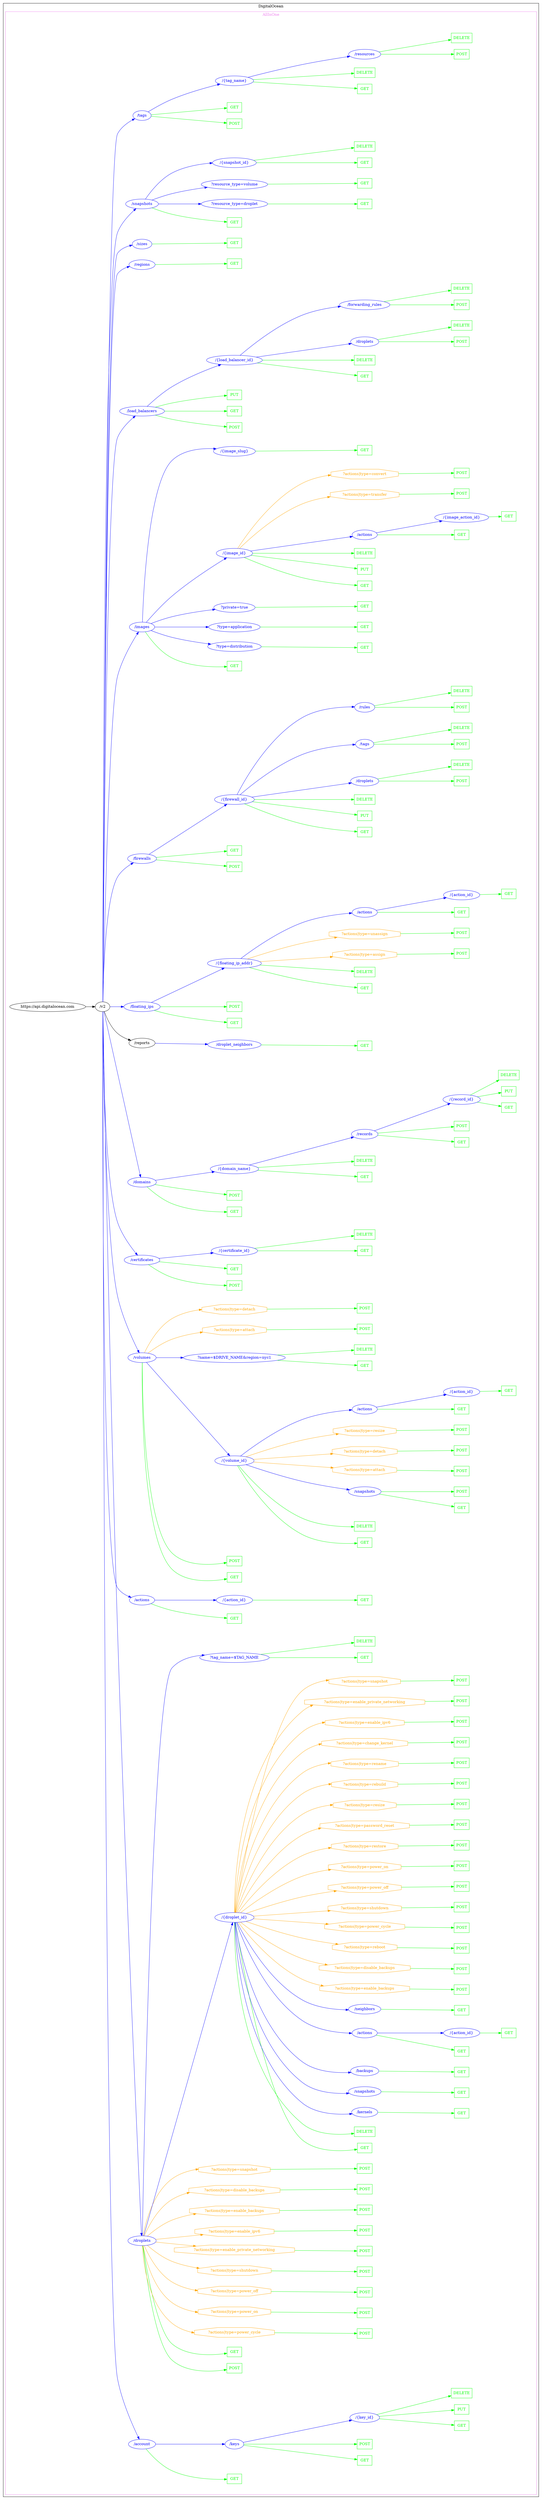 digraph Cloud_Computing_REST_APIs {
rankdir="LR";
subgraph cluster_0 {
label="DigitalOcean"
color=black
fontcolor=black
subgraph cluster_1 {
label="AllInOne"
color=violet
fontcolor=violet
subgraph cluster_2 {
label=""
color=white
fontcolor=white
node2 [label="https://api.digitalocean.com", shape="ellipse", color="black", fontcolor="black"]
node2 -> node3 [color="black", fontcolor="black"]
subgraph cluster_3 {
label=""
color=white
fontcolor=white
node3 [label="/v2", shape="ellipse", color="black", fontcolor="black"]
node3 -> node4 [color="blue", fontcolor="blue"]
subgraph cluster_4 {
label=""
color=white
fontcolor=white
node4 [label="/account", shape="ellipse", color="blue", fontcolor="blue"]
node4 -> node5 [color="green", fontcolor="green"]
subgraph cluster_5 {
label=""
color=white
fontcolor=white
node5 [label="GET", shape="box", color="green", fontcolor="green"]
}
node4 -> node6 [color="blue", fontcolor="blue"]
subgraph cluster_6 {
label=""
color=white
fontcolor=white
node6 [label="/keys", shape="ellipse", color="blue", fontcolor="blue"]
node6 -> node7 [color="green", fontcolor="green"]
subgraph cluster_7 {
label=""
color=white
fontcolor=white
node7 [label="GET", shape="box", color="green", fontcolor="green"]
}
node6 -> node8 [color="green", fontcolor="green"]
subgraph cluster_8 {
label=""
color=white
fontcolor=white
node8 [label="POST", shape="box", color="green", fontcolor="green"]
}
node6 -> node9 [color="blue", fontcolor="blue"]
subgraph cluster_9 {
label=""
color=white
fontcolor=white
node9 [label="/{key_id}", shape="ellipse", color="blue", fontcolor="blue"]
node9 -> node10 [color="green", fontcolor="green"]
subgraph cluster_10 {
label=""
color=white
fontcolor=white
node10 [label="GET", shape="box", color="green", fontcolor="green"]
}
node9 -> node11 [color="green", fontcolor="green"]
subgraph cluster_11 {
label=""
color=white
fontcolor=white
node11 [label="PUT", shape="box", color="green", fontcolor="green"]
}
node9 -> node12 [color="green", fontcolor="green"]
subgraph cluster_12 {
label=""
color=white
fontcolor=white
node12 [label="DELETE", shape="box", color="green", fontcolor="green"]
}
}
}
}
node3 -> node13 [color="blue", fontcolor="blue"]
subgraph cluster_13 {
label=""
color=white
fontcolor=white
node13 [label="/droplets", shape="ellipse", color="blue", fontcolor="blue"]
node13 -> node14 [color="green", fontcolor="green"]
subgraph cluster_14 {
label=""
color=white
fontcolor=white
node14 [label="POST", shape="box", color="green", fontcolor="green"]
}
node13 -> node15 [color="green", fontcolor="green"]
subgraph cluster_15 {
label=""
color=white
fontcolor=white
node15 [label="GET", shape="box", color="green", fontcolor="green"]
}
node13 -> node16 [color="orange", fontcolor="orange"]
subgraph cluster_16 {
label=""
color=white
fontcolor=white
node16 [label="?actions|type=power_cycle", shape="octagon", color="orange", fontcolor="orange"]
node16 -> node17 [color="green", fontcolor="green"]
subgraph cluster_17 {
label=""
color=white
fontcolor=white
node17 [label="POST", shape="box", color="green", fontcolor="green"]
}
}
node13 -> node18 [color="orange", fontcolor="orange"]
subgraph cluster_18 {
label=""
color=white
fontcolor=white
node18 [label="?actions|type=power_on", shape="octagon", color="orange", fontcolor="orange"]
node18 -> node19 [color="green", fontcolor="green"]
subgraph cluster_19 {
label=""
color=white
fontcolor=white
node19 [label="POST", shape="box", color="green", fontcolor="green"]
}
}
node13 -> node20 [color="orange", fontcolor="orange"]
subgraph cluster_20 {
label=""
color=white
fontcolor=white
node20 [label="?actions|type=power_off", shape="octagon", color="orange", fontcolor="orange"]
node20 -> node21 [color="green", fontcolor="green"]
subgraph cluster_21 {
label=""
color=white
fontcolor=white
node21 [label="POST", shape="box", color="green", fontcolor="green"]
}
}
node13 -> node22 [color="orange", fontcolor="orange"]
subgraph cluster_22 {
label=""
color=white
fontcolor=white
node22 [label="?actions|type=shutdown", shape="octagon", color="orange", fontcolor="orange"]
node22 -> node23 [color="green", fontcolor="green"]
subgraph cluster_23 {
label=""
color=white
fontcolor=white
node23 [label="POST", shape="box", color="green", fontcolor="green"]
}
}
node13 -> node24 [color="orange", fontcolor="orange"]
subgraph cluster_24 {
label=""
color=white
fontcolor=white
node24 [label="?actions|type=enable_private_networking", shape="octagon", color="orange", fontcolor="orange"]
node24 -> node25 [color="green", fontcolor="green"]
subgraph cluster_25 {
label=""
color=white
fontcolor=white
node25 [label="POST", shape="box", color="green", fontcolor="green"]
}
}
node13 -> node26 [color="orange", fontcolor="orange"]
subgraph cluster_26 {
label=""
color=white
fontcolor=white
node26 [label="?actions|type=enable_ipv6", shape="octagon", color="orange", fontcolor="orange"]
node26 -> node27 [color="green", fontcolor="green"]
subgraph cluster_27 {
label=""
color=white
fontcolor=white
node27 [label="POST", shape="box", color="green", fontcolor="green"]
}
}
node13 -> node28 [color="orange", fontcolor="orange"]
subgraph cluster_28 {
label=""
color=white
fontcolor=white
node28 [label="?actions|type=enable_backups", shape="octagon", color="orange", fontcolor="orange"]
node28 -> node29 [color="green", fontcolor="green"]
subgraph cluster_29 {
label=""
color=white
fontcolor=white
node29 [label="POST", shape="box", color="green", fontcolor="green"]
}
}
node13 -> node30 [color="orange", fontcolor="orange"]
subgraph cluster_30 {
label=""
color=white
fontcolor=white
node30 [label="?actions|type=disable_backups", shape="octagon", color="orange", fontcolor="orange"]
node30 -> node31 [color="green", fontcolor="green"]
subgraph cluster_31 {
label=""
color=white
fontcolor=white
node31 [label="POST", shape="box", color="green", fontcolor="green"]
}
}
node13 -> node32 [color="orange", fontcolor="orange"]
subgraph cluster_32 {
label=""
color=white
fontcolor=white
node32 [label="?actions|type=snapshot", shape="octagon", color="orange", fontcolor="orange"]
node32 -> node33 [color="green", fontcolor="green"]
subgraph cluster_33 {
label=""
color=white
fontcolor=white
node33 [label="POST", shape="box", color="green", fontcolor="green"]
}
}
node13 -> node34 [color="blue", fontcolor="blue"]
subgraph cluster_34 {
label=""
color=white
fontcolor=white
node34 [label="/{droplet_id}", shape="ellipse", color="blue", fontcolor="blue"]
node34 -> node35 [color="green", fontcolor="green"]
subgraph cluster_35 {
label=""
color=white
fontcolor=white
node35 [label="GET", shape="box", color="green", fontcolor="green"]
}
node34 -> node36 [color="green", fontcolor="green"]
subgraph cluster_36 {
label=""
color=white
fontcolor=white
node36 [label="DELETE", shape="box", color="green", fontcolor="green"]
}
node34 -> node37 [color="blue", fontcolor="blue"]
subgraph cluster_37 {
label=""
color=white
fontcolor=white
node37 [label="/kernels", shape="ellipse", color="blue", fontcolor="blue"]
node37 -> node38 [color="green", fontcolor="green"]
subgraph cluster_38 {
label=""
color=white
fontcolor=white
node38 [label="GET", shape="box", color="green", fontcolor="green"]
}
}
node34 -> node39 [color="blue", fontcolor="blue"]
subgraph cluster_39 {
label=""
color=white
fontcolor=white
node39 [label="/snapshots", shape="ellipse", color="blue", fontcolor="blue"]
node39 -> node40 [color="green", fontcolor="green"]
subgraph cluster_40 {
label=""
color=white
fontcolor=white
node40 [label="GET", shape="box", color="green", fontcolor="green"]
}
}
node34 -> node41 [color="blue", fontcolor="blue"]
subgraph cluster_41 {
label=""
color=white
fontcolor=white
node41 [label="/backups", shape="ellipse", color="blue", fontcolor="blue"]
node41 -> node42 [color="green", fontcolor="green"]
subgraph cluster_42 {
label=""
color=white
fontcolor=white
node42 [label="GET", shape="box", color="green", fontcolor="green"]
}
}
node34 -> node43 [color="blue", fontcolor="blue"]
subgraph cluster_43 {
label=""
color=white
fontcolor=white
node43 [label="/actions", shape="ellipse", color="blue", fontcolor="blue"]
node43 -> node44 [color="green", fontcolor="green"]
subgraph cluster_44 {
label=""
color=white
fontcolor=white
node44 [label="GET", shape="box", color="green", fontcolor="green"]
}
node43 -> node45 [color="blue", fontcolor="blue"]
subgraph cluster_45 {
label=""
color=white
fontcolor=white
node45 [label="/{action_id}", shape="ellipse", color="blue", fontcolor="blue"]
node45 -> node46 [color="green", fontcolor="green"]
subgraph cluster_46 {
label=""
color=white
fontcolor=white
node46 [label="GET", shape="box", color="green", fontcolor="green"]
}
}
}
node34 -> node47 [color="blue", fontcolor="blue"]
subgraph cluster_47 {
label=""
color=white
fontcolor=white
node47 [label="/neighbors", shape="ellipse", color="blue", fontcolor="blue"]
node47 -> node48 [color="green", fontcolor="green"]
subgraph cluster_48 {
label=""
color=white
fontcolor=white
node48 [label="GET", shape="box", color="green", fontcolor="green"]
}
}
node34 -> node49 [color="orange", fontcolor="orange"]
subgraph cluster_49 {
label=""
color=white
fontcolor=white
node49 [label="?actions|type=enable_backups", shape="octagon", color="orange", fontcolor="orange"]
node49 -> node50 [color="green", fontcolor="green"]
subgraph cluster_50 {
label=""
color=white
fontcolor=white
node50 [label="POST", shape="box", color="green", fontcolor="green"]
}
}
node34 -> node51 [color="orange", fontcolor="orange"]
subgraph cluster_51 {
label=""
color=white
fontcolor=white
node51 [label="?actions|type=disable_backups", shape="octagon", color="orange", fontcolor="orange"]
node51 -> node52 [color="green", fontcolor="green"]
subgraph cluster_52 {
label=""
color=white
fontcolor=white
node52 [label="POST", shape="box", color="green", fontcolor="green"]
}
}
node34 -> node53 [color="orange", fontcolor="orange"]
subgraph cluster_53 {
label=""
color=white
fontcolor=white
node53 [label="?actions|type=reboot", shape="octagon", color="orange", fontcolor="orange"]
node53 -> node54 [color="green", fontcolor="green"]
subgraph cluster_54 {
label=""
color=white
fontcolor=white
node54 [label="POST", shape="box", color="green", fontcolor="green"]
}
}
node34 -> node55 [color="orange", fontcolor="orange"]
subgraph cluster_55 {
label=""
color=white
fontcolor=white
node55 [label="?actions|type=power_cycle", shape="octagon", color="orange", fontcolor="orange"]
node55 -> node56 [color="green", fontcolor="green"]
subgraph cluster_56 {
label=""
color=white
fontcolor=white
node56 [label="POST", shape="box", color="green", fontcolor="green"]
}
}
node34 -> node57 [color="orange", fontcolor="orange"]
subgraph cluster_57 {
label=""
color=white
fontcolor=white
node57 [label="?actions|type=shutdown", shape="octagon", color="orange", fontcolor="orange"]
node57 -> node58 [color="green", fontcolor="green"]
subgraph cluster_58 {
label=""
color=white
fontcolor=white
node58 [label="POST", shape="box", color="green", fontcolor="green"]
}
}
node34 -> node59 [color="orange", fontcolor="orange"]
subgraph cluster_59 {
label=""
color=white
fontcolor=white
node59 [label="?actions|type=power_off", shape="octagon", color="orange", fontcolor="orange"]
node59 -> node60 [color="green", fontcolor="green"]
subgraph cluster_60 {
label=""
color=white
fontcolor=white
node60 [label="POST", shape="box", color="green", fontcolor="green"]
}
}
node34 -> node61 [color="orange", fontcolor="orange"]
subgraph cluster_61 {
label=""
color=white
fontcolor=white
node61 [label="?actions|type=power_on", shape="octagon", color="orange", fontcolor="orange"]
node61 -> node62 [color="green", fontcolor="green"]
subgraph cluster_62 {
label=""
color=white
fontcolor=white
node62 [label="POST", shape="box", color="green", fontcolor="green"]
}
}
node34 -> node63 [color="orange", fontcolor="orange"]
subgraph cluster_63 {
label=""
color=white
fontcolor=white
node63 [label="?actions|type=restore", shape="octagon", color="orange", fontcolor="orange"]
node63 -> node64 [color="green", fontcolor="green"]
subgraph cluster_64 {
label=""
color=white
fontcolor=white
node64 [label="POST", shape="box", color="green", fontcolor="green"]
}
}
node34 -> node65 [color="orange", fontcolor="orange"]
subgraph cluster_65 {
label=""
color=white
fontcolor=white
node65 [label="?actions|type=password_reset", shape="octagon", color="orange", fontcolor="orange"]
node65 -> node66 [color="green", fontcolor="green"]
subgraph cluster_66 {
label=""
color=white
fontcolor=white
node66 [label="POST", shape="box", color="green", fontcolor="green"]
}
}
node34 -> node67 [color="orange", fontcolor="orange"]
subgraph cluster_67 {
label=""
color=white
fontcolor=white
node67 [label="?actions|type=resize", shape="octagon", color="orange", fontcolor="orange"]
node67 -> node68 [color="green", fontcolor="green"]
subgraph cluster_68 {
label=""
color=white
fontcolor=white
node68 [label="POST", shape="box", color="green", fontcolor="green"]
}
}
node34 -> node69 [color="orange", fontcolor="orange"]
subgraph cluster_69 {
label=""
color=white
fontcolor=white
node69 [label="?actions|type=rebuild", shape="octagon", color="orange", fontcolor="orange"]
node69 -> node70 [color="green", fontcolor="green"]
subgraph cluster_70 {
label=""
color=white
fontcolor=white
node70 [label="POST", shape="box", color="green", fontcolor="green"]
}
}
node34 -> node71 [color="orange", fontcolor="orange"]
subgraph cluster_71 {
label=""
color=white
fontcolor=white
node71 [label="?actions|type=rename", shape="octagon", color="orange", fontcolor="orange"]
node71 -> node72 [color="green", fontcolor="green"]
subgraph cluster_72 {
label=""
color=white
fontcolor=white
node72 [label="POST", shape="box", color="green", fontcolor="green"]
}
}
node34 -> node73 [color="orange", fontcolor="orange"]
subgraph cluster_73 {
label=""
color=white
fontcolor=white
node73 [label="?actions|type=change_kernel", shape="octagon", color="orange", fontcolor="orange"]
node73 -> node74 [color="green", fontcolor="green"]
subgraph cluster_74 {
label=""
color=white
fontcolor=white
node74 [label="POST", shape="box", color="green", fontcolor="green"]
}
}
node34 -> node75 [color="orange", fontcolor="orange"]
subgraph cluster_75 {
label=""
color=white
fontcolor=white
node75 [label="?actions|type=enable_ipv6", shape="octagon", color="orange", fontcolor="orange"]
node75 -> node76 [color="green", fontcolor="green"]
subgraph cluster_76 {
label=""
color=white
fontcolor=white
node76 [label="POST", shape="box", color="green", fontcolor="green"]
}
}
node34 -> node77 [color="orange", fontcolor="orange"]
subgraph cluster_77 {
label=""
color=white
fontcolor=white
node77 [label="?actions|type=enable_private_networking", shape="octagon", color="orange", fontcolor="orange"]
node77 -> node78 [color="green", fontcolor="green"]
subgraph cluster_78 {
label=""
color=white
fontcolor=white
node78 [label="POST", shape="box", color="green", fontcolor="green"]
}
}
node34 -> node79 [color="orange", fontcolor="orange"]
subgraph cluster_79 {
label=""
color=white
fontcolor=white
node79 [label="?actions|type=snapshot", shape="octagon", color="orange", fontcolor="orange"]
node79 -> node80 [color="green", fontcolor="green"]
subgraph cluster_80 {
label=""
color=white
fontcolor=white
node80 [label="POST", shape="box", color="green", fontcolor="green"]
}
}
}
node13 -> node81 [color="blue", fontcolor="blue"]
subgraph cluster_81 {
label=""
color=white
fontcolor=white
node81 [label="?tag_name=$TAG_NAME", shape="ellipse", color="blue", fontcolor="blue"]
node81 -> node82 [color="green", fontcolor="green"]
subgraph cluster_82 {
label=""
color=white
fontcolor=white
node82 [label="GET", shape="box", color="green", fontcolor="green"]
}
node81 -> node83 [color="green", fontcolor="green"]
subgraph cluster_83 {
label=""
color=white
fontcolor=white
node83 [label="DELETE", shape="box", color="green", fontcolor="green"]
}
}
}
node3 -> node84 [color="blue", fontcolor="blue"]
subgraph cluster_84 {
label=""
color=white
fontcolor=white
node84 [label="/actions", shape="ellipse", color="blue", fontcolor="blue"]
node84 -> node85 [color="green", fontcolor="green"]
subgraph cluster_85 {
label=""
color=white
fontcolor=white
node85 [label="GET", shape="box", color="green", fontcolor="green"]
}
node84 -> node86 [color="blue", fontcolor="blue"]
subgraph cluster_86 {
label=""
color=white
fontcolor=white
node86 [label="/{action_id}", shape="ellipse", color="blue", fontcolor="blue"]
node86 -> node87 [color="green", fontcolor="green"]
subgraph cluster_87 {
label=""
color=white
fontcolor=white
node87 [label="GET", shape="box", color="green", fontcolor="green"]
}
}
}
node3 -> node88 [color="blue", fontcolor="blue"]
subgraph cluster_88 {
label=""
color=white
fontcolor=white
node88 [label="/volumes", shape="ellipse", color="blue", fontcolor="blue"]
node88 -> node89 [color="green", fontcolor="green"]
subgraph cluster_89 {
label=""
color=white
fontcolor=white
node89 [label="GET", shape="box", color="green", fontcolor="green"]
}
node88 -> node90 [color="green", fontcolor="green"]
subgraph cluster_90 {
label=""
color=white
fontcolor=white
node90 [label="POST", shape="box", color="green", fontcolor="green"]
}
node88 -> node91 [color="blue", fontcolor="blue"]
subgraph cluster_91 {
label=""
color=white
fontcolor=white
node91 [label="/{volume_id}", shape="ellipse", color="blue", fontcolor="blue"]
node91 -> node92 [color="green", fontcolor="green"]
subgraph cluster_92 {
label=""
color=white
fontcolor=white
node92 [label="GET", shape="box", color="green", fontcolor="green"]
}
node91 -> node93 [color="green", fontcolor="green"]
subgraph cluster_93 {
label=""
color=white
fontcolor=white
node93 [label="DELETE", shape="box", color="green", fontcolor="green"]
}
node91 -> node94 [color="blue", fontcolor="blue"]
subgraph cluster_94 {
label=""
color=white
fontcolor=white
node94 [label="/snapshots", shape="ellipse", color="blue", fontcolor="blue"]
node94 -> node95 [color="green", fontcolor="green"]
subgraph cluster_95 {
label=""
color=white
fontcolor=white
node95 [label="GET", shape="box", color="green", fontcolor="green"]
}
node94 -> node96 [color="green", fontcolor="green"]
subgraph cluster_96 {
label=""
color=white
fontcolor=white
node96 [label="POST", shape="box", color="green", fontcolor="green"]
}
}
node91 -> node97 [color="orange", fontcolor="orange"]
subgraph cluster_97 {
label=""
color=white
fontcolor=white
node97 [label="?actions|type=attach", shape="octagon", color="orange", fontcolor="orange"]
node97 -> node98 [color="green", fontcolor="green"]
subgraph cluster_98 {
label=""
color=white
fontcolor=white
node98 [label="POST", shape="box", color="green", fontcolor="green"]
}
}
node91 -> node99 [color="orange", fontcolor="orange"]
subgraph cluster_99 {
label=""
color=white
fontcolor=white
node99 [label="?actions|type=detach", shape="octagon", color="orange", fontcolor="orange"]
node99 -> node100 [color="green", fontcolor="green"]
subgraph cluster_100 {
label=""
color=white
fontcolor=white
node100 [label="POST", shape="box", color="green", fontcolor="green"]
}
}
node91 -> node101 [color="orange", fontcolor="orange"]
subgraph cluster_101 {
label=""
color=white
fontcolor=white
node101 [label="?actions|type=resize", shape="octagon", color="orange", fontcolor="orange"]
node101 -> node102 [color="green", fontcolor="green"]
subgraph cluster_102 {
label=""
color=white
fontcolor=white
node102 [label="POST", shape="box", color="green", fontcolor="green"]
}
}
node91 -> node103 [color="blue", fontcolor="blue"]
subgraph cluster_103 {
label=""
color=white
fontcolor=white
node103 [label="/actions", shape="ellipse", color="blue", fontcolor="blue"]
node103 -> node104 [color="green", fontcolor="green"]
subgraph cluster_104 {
label=""
color=white
fontcolor=white
node104 [label="GET", shape="box", color="green", fontcolor="green"]
}
node103 -> node105 [color="blue", fontcolor="blue"]
subgraph cluster_105 {
label=""
color=white
fontcolor=white
node105 [label="/{action_id}", shape="ellipse", color="blue", fontcolor="blue"]
node105 -> node106 [color="green", fontcolor="green"]
subgraph cluster_106 {
label=""
color=white
fontcolor=white
node106 [label="GET", shape="box", color="green", fontcolor="green"]
}
}
}
}
node88 -> node107 [color="blue", fontcolor="blue"]
subgraph cluster_107 {
label=""
color=white
fontcolor=white
node107 [label="?name=$DRIVE_NAME&region=nyc1", shape="ellipse", color="blue", fontcolor="blue"]
node107 -> node108 [color="green", fontcolor="green"]
subgraph cluster_108 {
label=""
color=white
fontcolor=white
node108 [label="GET", shape="box", color="green", fontcolor="green"]
}
node107 -> node109 [color="green", fontcolor="green"]
subgraph cluster_109 {
label=""
color=white
fontcolor=white
node109 [label="DELETE", shape="box", color="green", fontcolor="green"]
}
}
node88 -> node110 [color="orange", fontcolor="orange"]
subgraph cluster_110 {
label=""
color=white
fontcolor=white
node110 [label="?actions|type=attach", shape="octagon", color="orange", fontcolor="orange"]
node110 -> node111 [color="green", fontcolor="green"]
subgraph cluster_111 {
label=""
color=white
fontcolor=white
node111 [label="POST", shape="box", color="green", fontcolor="green"]
}
}
node88 -> node112 [color="orange", fontcolor="orange"]
subgraph cluster_112 {
label=""
color=white
fontcolor=white
node112 [label="?actions|type=detach", shape="octagon", color="orange", fontcolor="orange"]
node112 -> node113 [color="green", fontcolor="green"]
subgraph cluster_113 {
label=""
color=white
fontcolor=white
node113 [label="POST", shape="box", color="green", fontcolor="green"]
}
}
}
node3 -> node114 [color="blue", fontcolor="blue"]
subgraph cluster_114 {
label=""
color=white
fontcolor=white
node114 [label="/certificates", shape="ellipse", color="blue", fontcolor="blue"]
node114 -> node115 [color="green", fontcolor="green"]
subgraph cluster_115 {
label=""
color=white
fontcolor=white
node115 [label="POST", shape="box", color="green", fontcolor="green"]
}
node114 -> node116 [color="green", fontcolor="green"]
subgraph cluster_116 {
label=""
color=white
fontcolor=white
node116 [label="GET", shape="box", color="green", fontcolor="green"]
}
node114 -> node117 [color="blue", fontcolor="blue"]
subgraph cluster_117 {
label=""
color=white
fontcolor=white
node117 [label="/{certificate_id}", shape="ellipse", color="blue", fontcolor="blue"]
node117 -> node118 [color="green", fontcolor="green"]
subgraph cluster_118 {
label=""
color=white
fontcolor=white
node118 [label="GET", shape="box", color="green", fontcolor="green"]
}
node117 -> node119 [color="green", fontcolor="green"]
subgraph cluster_119 {
label=""
color=white
fontcolor=white
node119 [label="DELETE", shape="box", color="green", fontcolor="green"]
}
}
}
node3 -> node120 [color="blue", fontcolor="blue"]
subgraph cluster_120 {
label=""
color=white
fontcolor=white
node120 [label="/domains", shape="ellipse", color="blue", fontcolor="blue"]
node120 -> node121 [color="green", fontcolor="green"]
subgraph cluster_121 {
label=""
color=white
fontcolor=white
node121 [label="GET", shape="box", color="green", fontcolor="green"]
}
node120 -> node122 [color="green", fontcolor="green"]
subgraph cluster_122 {
label=""
color=white
fontcolor=white
node122 [label="POST", shape="box", color="green", fontcolor="green"]
}
node120 -> node123 [color="blue", fontcolor="blue"]
subgraph cluster_123 {
label=""
color=white
fontcolor=white
node123 [label="/{domain_name}", shape="ellipse", color="blue", fontcolor="blue"]
node123 -> node124 [color="green", fontcolor="green"]
subgraph cluster_124 {
label=""
color=white
fontcolor=white
node124 [label="GET", shape="box", color="green", fontcolor="green"]
}
node123 -> node125 [color="green", fontcolor="green"]
subgraph cluster_125 {
label=""
color=white
fontcolor=white
node125 [label="DELETE", shape="box", color="green", fontcolor="green"]
}
node123 -> node126 [color="blue", fontcolor="blue"]
subgraph cluster_126 {
label=""
color=white
fontcolor=white
node126 [label="/records", shape="ellipse", color="blue", fontcolor="blue"]
node126 -> node127 [color="green", fontcolor="green"]
subgraph cluster_127 {
label=""
color=white
fontcolor=white
node127 [label="GET", shape="box", color="green", fontcolor="green"]
}
node126 -> node128 [color="green", fontcolor="green"]
subgraph cluster_128 {
label=""
color=white
fontcolor=white
node128 [label="POST", shape="box", color="green", fontcolor="green"]
}
node126 -> node129 [color="blue", fontcolor="blue"]
subgraph cluster_129 {
label=""
color=white
fontcolor=white
node129 [label="/{record_id}", shape="ellipse", color="blue", fontcolor="blue"]
node129 -> node130 [color="green", fontcolor="green"]
subgraph cluster_130 {
label=""
color=white
fontcolor=white
node130 [label="GET", shape="box", color="green", fontcolor="green"]
}
node129 -> node131 [color="green", fontcolor="green"]
subgraph cluster_131 {
label=""
color=white
fontcolor=white
node131 [label="PUT", shape="box", color="green", fontcolor="green"]
}
node129 -> node132 [color="green", fontcolor="green"]
subgraph cluster_132 {
label=""
color=white
fontcolor=white
node132 [label="DELETE", shape="box", color="green", fontcolor="green"]
}
}
}
}
}
node3 -> node133 [color="black", fontcolor="black"]
subgraph cluster_133 {
label=""
color=white
fontcolor=white
node133 [label="/reports", shape="ellipse", color="black", fontcolor="black"]
node133 -> node134 [color="blue", fontcolor="blue"]
subgraph cluster_134 {
label=""
color=white
fontcolor=white
node134 [label="/droplet_neighbors", shape="ellipse", color="blue", fontcolor="blue"]
node134 -> node135 [color="green", fontcolor="green"]
subgraph cluster_135 {
label=""
color=white
fontcolor=white
node135 [label="GET", shape="box", color="green", fontcolor="green"]
}
}
}
node3 -> node136 [color="blue", fontcolor="blue"]
subgraph cluster_136 {
label=""
color=white
fontcolor=white
node136 [label="/floating_ips", shape="ellipse", color="blue", fontcolor="blue"]
node136 -> node137 [color="green", fontcolor="green"]
subgraph cluster_137 {
label=""
color=white
fontcolor=white
node137 [label="GET", shape="box", color="green", fontcolor="green"]
}
node136 -> node138 [color="green", fontcolor="green"]
subgraph cluster_138 {
label=""
color=white
fontcolor=white
node138 [label="POST", shape="box", color="green", fontcolor="green"]
}
node136 -> node139 [color="blue", fontcolor="blue"]
subgraph cluster_139 {
label=""
color=white
fontcolor=white
node139 [label="/{floating_ip_addr}", shape="ellipse", color="blue", fontcolor="blue"]
node139 -> node140 [color="green", fontcolor="green"]
subgraph cluster_140 {
label=""
color=white
fontcolor=white
node140 [label="GET", shape="box", color="green", fontcolor="green"]
}
node139 -> node141 [color="green", fontcolor="green"]
subgraph cluster_141 {
label=""
color=white
fontcolor=white
node141 [label="DELETE", shape="box", color="green", fontcolor="green"]
}
node139 -> node142 [color="orange", fontcolor="orange"]
subgraph cluster_142 {
label=""
color=white
fontcolor=white
node142 [label="?actions|type=assign", shape="octagon", color="orange", fontcolor="orange"]
node142 -> node143 [color="green", fontcolor="green"]
subgraph cluster_143 {
label=""
color=white
fontcolor=white
node143 [label="POST", shape="box", color="green", fontcolor="green"]
}
}
node139 -> node144 [color="orange", fontcolor="orange"]
subgraph cluster_144 {
label=""
color=white
fontcolor=white
node144 [label="?actions|type=unassign", shape="octagon", color="orange", fontcolor="orange"]
node144 -> node145 [color="green", fontcolor="green"]
subgraph cluster_145 {
label=""
color=white
fontcolor=white
node145 [label="POST", shape="box", color="green", fontcolor="green"]
}
}
node139 -> node146 [color="blue", fontcolor="blue"]
subgraph cluster_146 {
label=""
color=white
fontcolor=white
node146 [label="/actions", shape="ellipse", color="blue", fontcolor="blue"]
node146 -> node147 [color="green", fontcolor="green"]
subgraph cluster_147 {
label=""
color=white
fontcolor=white
node147 [label="GET", shape="box", color="green", fontcolor="green"]
}
node146 -> node148 [color="blue", fontcolor="blue"]
subgraph cluster_148 {
label=""
color=white
fontcolor=white
node148 [label="/{action_id}", shape="ellipse", color="blue", fontcolor="blue"]
node148 -> node149 [color="green", fontcolor="green"]
subgraph cluster_149 {
label=""
color=white
fontcolor=white
node149 [label="GET", shape="box", color="green", fontcolor="green"]
}
}
}
}
}
node3 -> node150 [color="blue", fontcolor="blue"]
subgraph cluster_150 {
label=""
color=white
fontcolor=white
node150 [label="/firewalls", shape="ellipse", color="blue", fontcolor="blue"]
node150 -> node151 [color="green", fontcolor="green"]
subgraph cluster_151 {
label=""
color=white
fontcolor=white
node151 [label="POST", shape="box", color="green", fontcolor="green"]
}
node150 -> node152 [color="green", fontcolor="green"]
subgraph cluster_152 {
label=""
color=white
fontcolor=white
node152 [label="GET", shape="box", color="green", fontcolor="green"]
}
node150 -> node153 [color="blue", fontcolor="blue"]
subgraph cluster_153 {
label=""
color=white
fontcolor=white
node153 [label="/{firewall_id}", shape="ellipse", color="blue", fontcolor="blue"]
node153 -> node154 [color="green", fontcolor="green"]
subgraph cluster_154 {
label=""
color=white
fontcolor=white
node154 [label="GET", shape="box", color="green", fontcolor="green"]
}
node153 -> node155 [color="green", fontcolor="green"]
subgraph cluster_155 {
label=""
color=white
fontcolor=white
node155 [label="PUT", shape="box", color="green", fontcolor="green"]
}
node153 -> node156 [color="green", fontcolor="green"]
subgraph cluster_156 {
label=""
color=white
fontcolor=white
node156 [label="DELETE", shape="box", color="green", fontcolor="green"]
}
node153 -> node157 [color="blue", fontcolor="blue"]
subgraph cluster_157 {
label=""
color=white
fontcolor=white
node157 [label="/droplets", shape="ellipse", color="blue", fontcolor="blue"]
node157 -> node158 [color="green", fontcolor="green"]
subgraph cluster_158 {
label=""
color=white
fontcolor=white
node158 [label="POST", shape="box", color="green", fontcolor="green"]
}
node157 -> node159 [color="green", fontcolor="green"]
subgraph cluster_159 {
label=""
color=white
fontcolor=white
node159 [label="DELETE", shape="box", color="green", fontcolor="green"]
}
}
node153 -> node160 [color="blue", fontcolor="blue"]
subgraph cluster_160 {
label=""
color=white
fontcolor=white
node160 [label="/tags", shape="ellipse", color="blue", fontcolor="blue"]
node160 -> node161 [color="green", fontcolor="green"]
subgraph cluster_161 {
label=""
color=white
fontcolor=white
node161 [label="POST", shape="box", color="green", fontcolor="green"]
}
node160 -> node162 [color="green", fontcolor="green"]
subgraph cluster_162 {
label=""
color=white
fontcolor=white
node162 [label="DELETE", shape="box", color="green", fontcolor="green"]
}
}
node153 -> node163 [color="blue", fontcolor="blue"]
subgraph cluster_163 {
label=""
color=white
fontcolor=white
node163 [label="/rules", shape="ellipse", color="blue", fontcolor="blue"]
node163 -> node164 [color="green", fontcolor="green"]
subgraph cluster_164 {
label=""
color=white
fontcolor=white
node164 [label="POST", shape="box", color="green", fontcolor="green"]
}
node163 -> node165 [color="green", fontcolor="green"]
subgraph cluster_165 {
label=""
color=white
fontcolor=white
node165 [label="DELETE", shape="box", color="green", fontcolor="green"]
}
}
}
}
node3 -> node166 [color="blue", fontcolor="blue"]
subgraph cluster_166 {
label=""
color=white
fontcolor=white
node166 [label="/images", shape="ellipse", color="blue", fontcolor="blue"]
node166 -> node167 [color="green", fontcolor="green"]
subgraph cluster_167 {
label=""
color=white
fontcolor=white
node167 [label="GET", shape="box", color="green", fontcolor="green"]
}
node166 -> node168 [color="blue", fontcolor="blue"]
subgraph cluster_168 {
label=""
color=white
fontcolor=white
node168 [label="?type=distribution", shape="ellipse", color="blue", fontcolor="blue"]
node168 -> node169 [color="green", fontcolor="green"]
subgraph cluster_169 {
label=""
color=white
fontcolor=white
node169 [label="GET", shape="box", color="green", fontcolor="green"]
}
}
node166 -> node170 [color="blue", fontcolor="blue"]
subgraph cluster_170 {
label=""
color=white
fontcolor=white
node170 [label="?type=application", shape="ellipse", color="blue", fontcolor="blue"]
node170 -> node171 [color="green", fontcolor="green"]
subgraph cluster_171 {
label=""
color=white
fontcolor=white
node171 [label="GET", shape="box", color="green", fontcolor="green"]
}
}
node166 -> node172 [color="blue", fontcolor="blue"]
subgraph cluster_172 {
label=""
color=white
fontcolor=white
node172 [label="?private=true", shape="ellipse", color="blue", fontcolor="blue"]
node172 -> node173 [color="green", fontcolor="green"]
subgraph cluster_173 {
label=""
color=white
fontcolor=white
node173 [label="GET", shape="box", color="green", fontcolor="green"]
}
}
node166 -> node174 [color="blue", fontcolor="blue"]
subgraph cluster_174 {
label=""
color=white
fontcolor=white
node174 [label="/{image_id}", shape="ellipse", color="blue", fontcolor="blue"]
node174 -> node175 [color="green", fontcolor="green"]
subgraph cluster_175 {
label=""
color=white
fontcolor=white
node175 [label="GET", shape="box", color="green", fontcolor="green"]
}
node174 -> node176 [color="green", fontcolor="green"]
subgraph cluster_176 {
label=""
color=white
fontcolor=white
node176 [label="PUT", shape="box", color="green", fontcolor="green"]
}
node174 -> node177 [color="green", fontcolor="green"]
subgraph cluster_177 {
label=""
color=white
fontcolor=white
node177 [label="DELETE", shape="box", color="green", fontcolor="green"]
}
node174 -> node178 [color="blue", fontcolor="blue"]
subgraph cluster_178 {
label=""
color=white
fontcolor=white
node178 [label="/actions", shape="ellipse", color="blue", fontcolor="blue"]
node178 -> node179 [color="green", fontcolor="green"]
subgraph cluster_179 {
label=""
color=white
fontcolor=white
node179 [label="GET", shape="box", color="green", fontcolor="green"]
}
node178 -> node180 [color="blue", fontcolor="blue"]
subgraph cluster_180 {
label=""
color=white
fontcolor=white
node180 [label="/{image_action_id}", shape="ellipse", color="blue", fontcolor="blue"]
node180 -> node181 [color="green", fontcolor="green"]
subgraph cluster_181 {
label=""
color=white
fontcolor=white
node181 [label="GET", shape="box", color="green", fontcolor="green"]
}
}
}
node174 -> node182 [color="orange", fontcolor="orange"]
subgraph cluster_182 {
label=""
color=white
fontcolor=white
node182 [label="?actions|type=transfer", shape="octagon", color="orange", fontcolor="orange"]
node182 -> node183 [color="green", fontcolor="green"]
subgraph cluster_183 {
label=""
color=white
fontcolor=white
node183 [label="POST", shape="box", color="green", fontcolor="green"]
}
}
node174 -> node184 [color="orange", fontcolor="orange"]
subgraph cluster_184 {
label=""
color=white
fontcolor=white
node184 [label="?actions|type=convert", shape="octagon", color="orange", fontcolor="orange"]
node184 -> node185 [color="green", fontcolor="green"]
subgraph cluster_185 {
label=""
color=white
fontcolor=white
node185 [label="POST", shape="box", color="green", fontcolor="green"]
}
}
}
node166 -> node186 [color="blue", fontcolor="blue"]
subgraph cluster_186 {
label=""
color=white
fontcolor=white
node186 [label="/{image_slug}", shape="ellipse", color="blue", fontcolor="blue"]
node186 -> node187 [color="green", fontcolor="green"]
subgraph cluster_187 {
label=""
color=white
fontcolor=white
node187 [label="GET", shape="box", color="green", fontcolor="green"]
}
}
}
node3 -> node188 [color="blue", fontcolor="blue"]
subgraph cluster_188 {
label=""
color=white
fontcolor=white
node188 [label="/load_balancers", shape="ellipse", color="blue", fontcolor="blue"]
node188 -> node189 [color="green", fontcolor="green"]
subgraph cluster_189 {
label=""
color=white
fontcolor=white
node189 [label="POST", shape="box", color="green", fontcolor="green"]
}
node188 -> node190 [color="green", fontcolor="green"]
subgraph cluster_190 {
label=""
color=white
fontcolor=white
node190 [label="GET", shape="box", color="green", fontcolor="green"]
}
node188 -> node191 [color="green", fontcolor="green"]
subgraph cluster_191 {
label=""
color=white
fontcolor=white
node191 [label="PUT", shape="box", color="green", fontcolor="green"]
}
node188 -> node192 [color="blue", fontcolor="blue"]
subgraph cluster_192 {
label=""
color=white
fontcolor=white
node192 [label="/{load_balancer_id}", shape="ellipse", color="blue", fontcolor="blue"]
node192 -> node193 [color="green", fontcolor="green"]
subgraph cluster_193 {
label=""
color=white
fontcolor=white
node193 [label="GET", shape="box", color="green", fontcolor="green"]
}
node192 -> node194 [color="green", fontcolor="green"]
subgraph cluster_194 {
label=""
color=white
fontcolor=white
node194 [label="DELETE", shape="box", color="green", fontcolor="green"]
}
node192 -> node195 [color="blue", fontcolor="blue"]
subgraph cluster_195 {
label=""
color=white
fontcolor=white
node195 [label="/droplets", shape="ellipse", color="blue", fontcolor="blue"]
node195 -> node196 [color="green", fontcolor="green"]
subgraph cluster_196 {
label=""
color=white
fontcolor=white
node196 [label="POST", shape="box", color="green", fontcolor="green"]
}
node195 -> node197 [color="green", fontcolor="green"]
subgraph cluster_197 {
label=""
color=white
fontcolor=white
node197 [label="DELETE", shape="box", color="green", fontcolor="green"]
}
}
node192 -> node198 [color="blue", fontcolor="blue"]
subgraph cluster_198 {
label=""
color=white
fontcolor=white
node198 [label="/forwarding_rules", shape="ellipse", color="blue", fontcolor="blue"]
node198 -> node199 [color="green", fontcolor="green"]
subgraph cluster_199 {
label=""
color=white
fontcolor=white
node199 [label="POST", shape="box", color="green", fontcolor="green"]
}
node198 -> node200 [color="green", fontcolor="green"]
subgraph cluster_200 {
label=""
color=white
fontcolor=white
node200 [label="DELETE", shape="box", color="green", fontcolor="green"]
}
}
}
}
node3 -> node201 [color="blue", fontcolor="blue"]
subgraph cluster_201 {
label=""
color=white
fontcolor=white
node201 [label="/regions", shape="ellipse", color="blue", fontcolor="blue"]
node201 -> node202 [color="green", fontcolor="green"]
subgraph cluster_202 {
label=""
color=white
fontcolor=white
node202 [label="GET", shape="box", color="green", fontcolor="green"]
}
}
node3 -> node203 [color="blue", fontcolor="blue"]
subgraph cluster_203 {
label=""
color=white
fontcolor=white
node203 [label="/sizes", shape="ellipse", color="blue", fontcolor="blue"]
node203 -> node204 [color="green", fontcolor="green"]
subgraph cluster_204 {
label=""
color=white
fontcolor=white
node204 [label="GET", shape="box", color="green", fontcolor="green"]
}
}
node3 -> node205 [color="blue", fontcolor="blue"]
subgraph cluster_205 {
label=""
color=white
fontcolor=white
node205 [label="/snapshots", shape="ellipse", color="blue", fontcolor="blue"]
node205 -> node206 [color="green", fontcolor="green"]
subgraph cluster_206 {
label=""
color=white
fontcolor=white
node206 [label="GET", shape="box", color="green", fontcolor="green"]
}
node205 -> node207 [color="blue", fontcolor="blue"]
subgraph cluster_207 {
label=""
color=white
fontcolor=white
node207 [label="?resource_type=droplet", shape="ellipse", color="blue", fontcolor="blue"]
node207 -> node208 [color="green", fontcolor="green"]
subgraph cluster_208 {
label=""
color=white
fontcolor=white
node208 [label="GET", shape="box", color="green", fontcolor="green"]
}
}
node205 -> node209 [color="blue", fontcolor="blue"]
subgraph cluster_209 {
label=""
color=white
fontcolor=white
node209 [label="?resource_type=volume", shape="ellipse", color="blue", fontcolor="blue"]
node209 -> node210 [color="green", fontcolor="green"]
subgraph cluster_210 {
label=""
color=white
fontcolor=white
node210 [label="GET", shape="box", color="green", fontcolor="green"]
}
}
node205 -> node211 [color="blue", fontcolor="blue"]
subgraph cluster_211 {
label=""
color=white
fontcolor=white
node211 [label="/{snapshot_id}", shape="ellipse", color="blue", fontcolor="blue"]
node211 -> node212 [color="green", fontcolor="green"]
subgraph cluster_212 {
label=""
color=white
fontcolor=white
node212 [label="GET", shape="box", color="green", fontcolor="green"]
}
node211 -> node213 [color="green", fontcolor="green"]
subgraph cluster_213 {
label=""
color=white
fontcolor=white
node213 [label="DELETE", shape="box", color="green", fontcolor="green"]
}
}
}
node3 -> node214 [color="blue", fontcolor="blue"]
subgraph cluster_214 {
label=""
color=white
fontcolor=white
node214 [label="/tags", shape="ellipse", color="blue", fontcolor="blue"]
node214 -> node215 [color="green", fontcolor="green"]
subgraph cluster_215 {
label=""
color=white
fontcolor=white
node215 [label="POST", shape="box", color="green", fontcolor="green"]
}
node214 -> node216 [color="green", fontcolor="green"]
subgraph cluster_216 {
label=""
color=white
fontcolor=white
node216 [label="GET", shape="box", color="green", fontcolor="green"]
}
node214 -> node217 [color="blue", fontcolor="blue"]
subgraph cluster_217 {
label=""
color=white
fontcolor=white
node217 [label="/{tag_name}", shape="ellipse", color="blue", fontcolor="blue"]
node217 -> node218 [color="green", fontcolor="green"]
subgraph cluster_218 {
label=""
color=white
fontcolor=white
node218 [label="GET", shape="box", color="green", fontcolor="green"]
}
node217 -> node219 [color="green", fontcolor="green"]
subgraph cluster_219 {
label=""
color=white
fontcolor=white
node219 [label="DELETE", shape="box", color="green", fontcolor="green"]
}
node217 -> node220 [color="blue", fontcolor="blue"]
subgraph cluster_220 {
label=""
color=white
fontcolor=white
node220 [label="/resources", shape="ellipse", color="blue", fontcolor="blue"]
node220 -> node221 [color="green", fontcolor="green"]
subgraph cluster_221 {
label=""
color=white
fontcolor=white
node221 [label="POST", shape="box", color="green", fontcolor="green"]
}
node220 -> node222 [color="green", fontcolor="green"]
subgraph cluster_222 {
label=""
color=white
fontcolor=white
node222 [label="DELETE", shape="box", color="green", fontcolor="green"]
}
}
}
}
}
}
}
}
}
